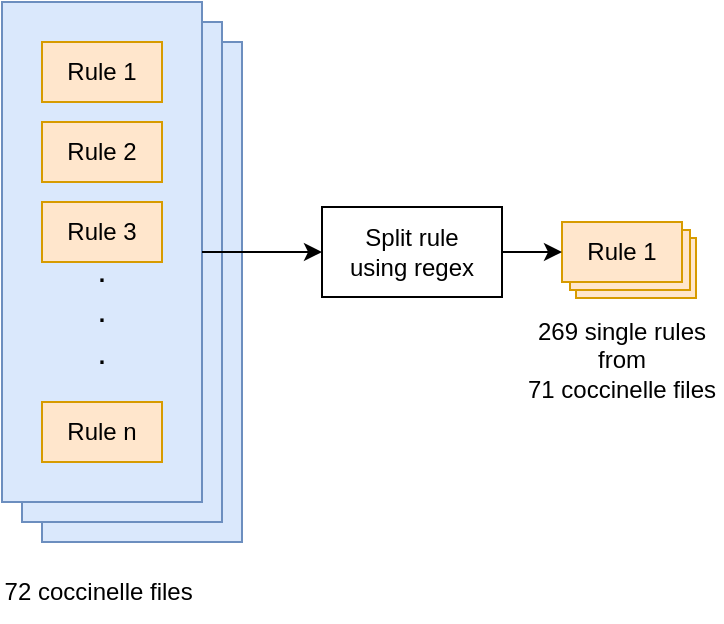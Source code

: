 <mxfile version="20.8.20" type="github">
  <diagram name="Page-1" id="ytpurdZG77Twx_C-d4Ho">
    <mxGraphModel dx="1002" dy="549" grid="1" gridSize="10" guides="1" tooltips="1" connect="1" arrows="1" fold="1" page="1" pageScale="1" pageWidth="850" pageHeight="1100" math="0" shadow="0">
      <root>
        <mxCell id="0" />
        <mxCell id="1" parent="0" />
        <mxCell id="imZYXL4SkDYVXG_4C4io-22" value="Rule 1" style="rounded=0;whiteSpace=wrap;html=1;align=center;fillColor=#ffe6cc;strokeColor=#d79b00;" vertex="1" parent="1">
          <mxGeometry x="337" y="148" width="60" height="30" as="geometry" />
        </mxCell>
        <mxCell id="imZYXL4SkDYVXG_4C4io-21" value="Rule 1" style="rounded=0;whiteSpace=wrap;html=1;align=center;fillColor=#ffe6cc;strokeColor=#d79b00;" vertex="1" parent="1">
          <mxGeometry x="334" y="144" width="60" height="30" as="geometry" />
        </mxCell>
        <mxCell id="imZYXL4SkDYVXG_4C4io-19" value="" style="rounded=0;whiteSpace=wrap;html=1;fillColor=#dae8fc;strokeColor=#6c8ebf;" vertex="1" parent="1">
          <mxGeometry x="70" y="50" width="100" height="250" as="geometry" />
        </mxCell>
        <mxCell id="imZYXL4SkDYVXG_4C4io-18" value="" style="rounded=0;whiteSpace=wrap;html=1;fillColor=#dae8fc;strokeColor=#6c8ebf;" vertex="1" parent="1">
          <mxGeometry x="60" y="40" width="100" height="250" as="geometry" />
        </mxCell>
        <mxCell id="imZYXL4SkDYVXG_4C4io-3" value="" style="rounded=0;whiteSpace=wrap;html=1;fillColor=#dae8fc;strokeColor=#6c8ebf;" vertex="1" parent="1">
          <mxGeometry x="50" y="30" width="100" height="250" as="geometry" />
        </mxCell>
        <mxCell id="imZYXL4SkDYVXG_4C4io-5" value="Rule 1" style="rounded=0;whiteSpace=wrap;html=1;align=center;fillColor=#ffe6cc;strokeColor=#d79b00;" vertex="1" parent="1">
          <mxGeometry x="70" y="50" width="60" height="30" as="geometry" />
        </mxCell>
        <mxCell id="imZYXL4SkDYVXG_4C4io-6" value="Rule 2" style="rounded=0;whiteSpace=wrap;html=1;align=center;fillColor=#ffe6cc;strokeColor=#d79b00;" vertex="1" parent="1">
          <mxGeometry x="70" y="90" width="60" height="30" as="geometry" />
        </mxCell>
        <mxCell id="imZYXL4SkDYVXG_4C4io-7" value="Rule 3" style="rounded=0;whiteSpace=wrap;html=1;align=center;fillColor=#ffe6cc;strokeColor=#d79b00;" vertex="1" parent="1">
          <mxGeometry x="70" y="130" width="60" height="30" as="geometry" />
        </mxCell>
        <mxCell id="imZYXL4SkDYVXG_4C4io-8" value="Rule n" style="rounded=0;whiteSpace=wrap;html=1;align=center;fillColor=#ffe6cc;strokeColor=#d79b00;" vertex="1" parent="1">
          <mxGeometry x="70" y="230" width="60" height="30" as="geometry" />
        </mxCell>
        <mxCell id="imZYXL4SkDYVXG_4C4io-10" value="Split rule &lt;br&gt;using regex" style="rounded=0;whiteSpace=wrap;html=1;" vertex="1" parent="1">
          <mxGeometry x="210" y="132.5" width="90" height="45" as="geometry" />
        </mxCell>
        <mxCell id="imZYXL4SkDYVXG_4C4io-11" value="72 coccinelle files&amp;nbsp;" style="text;html=1;strokeColor=none;fillColor=none;align=center;verticalAlign=middle;whiteSpace=wrap;rounded=0;" vertex="1" parent="1">
          <mxGeometry x="50" y="310" width="100" height="30" as="geometry" />
        </mxCell>
        <mxCell id="imZYXL4SkDYVXG_4C4io-12" value="269 single rules&lt;br&gt;from&lt;br&gt;71 coccinelle files" style="text;html=1;strokeColor=none;fillColor=none;align=center;verticalAlign=middle;whiteSpace=wrap;rounded=0;" vertex="1" parent="1">
          <mxGeometry x="310" y="194" width="100" height="30" as="geometry" />
        </mxCell>
        <mxCell id="imZYXL4SkDYVXG_4C4io-17" value=".&lt;br&gt;.&lt;br&gt;." style="text;html=1;strokeColor=none;fillColor=none;align=center;verticalAlign=middle;whiteSpace=wrap;rounded=0;fontSize=17;" vertex="1" parent="1">
          <mxGeometry x="70" y="170" width="60" height="30" as="geometry" />
        </mxCell>
        <mxCell id="imZYXL4SkDYVXG_4C4io-20" value="Rule 1" style="rounded=0;whiteSpace=wrap;html=1;align=center;fillColor=#ffe6cc;strokeColor=#d79b00;" vertex="1" parent="1">
          <mxGeometry x="330" y="140" width="60" height="30" as="geometry" />
        </mxCell>
        <mxCell id="imZYXL4SkDYVXG_4C4io-23" value="" style="endArrow=classic;html=1;rounded=0;fontSize=17;exitX=1;exitY=0.5;exitDx=0;exitDy=0;entryX=0;entryY=0.5;entryDx=0;entryDy=0;" edge="1" parent="1" source="imZYXL4SkDYVXG_4C4io-3" target="imZYXL4SkDYVXG_4C4io-10">
          <mxGeometry width="50" height="50" relative="1" as="geometry">
            <mxPoint x="300" y="150" as="sourcePoint" />
            <mxPoint x="350" y="100" as="targetPoint" />
          </mxGeometry>
        </mxCell>
        <mxCell id="imZYXL4SkDYVXG_4C4io-25" value="" style="endArrow=classic;html=1;rounded=0;fontSize=17;exitX=1;exitY=0.5;exitDx=0;exitDy=0;entryX=0;entryY=0.5;entryDx=0;entryDy=0;" edge="1" parent="1" source="imZYXL4SkDYVXG_4C4io-10" target="imZYXL4SkDYVXG_4C4io-20">
          <mxGeometry width="50" height="50" relative="1" as="geometry">
            <mxPoint x="160" y="165" as="sourcePoint" />
            <mxPoint x="220" y="165" as="targetPoint" />
          </mxGeometry>
        </mxCell>
      </root>
    </mxGraphModel>
  </diagram>
</mxfile>
